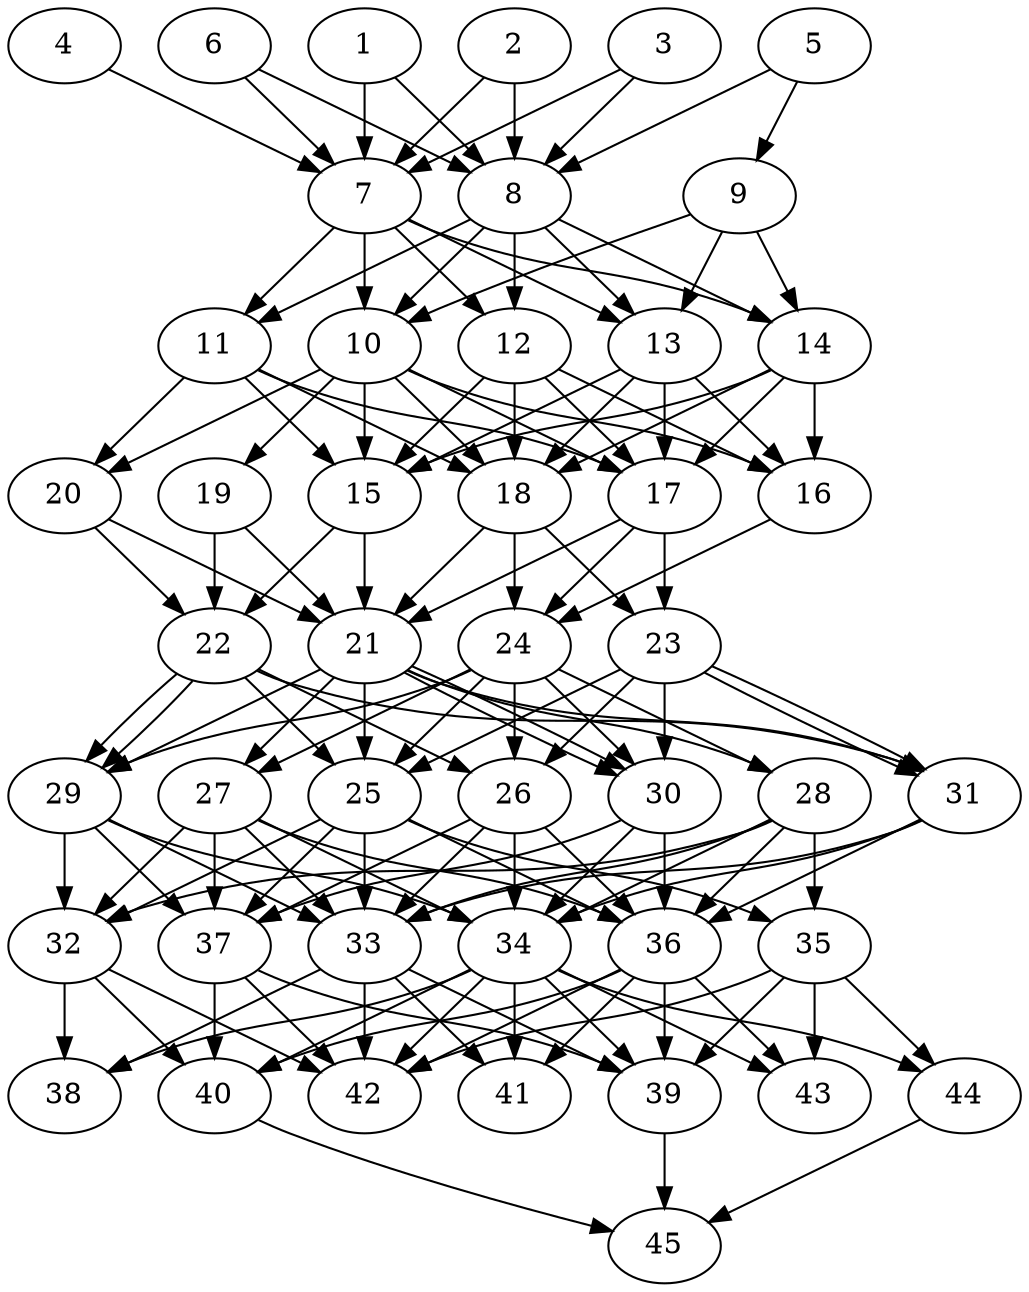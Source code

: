 // DAG automatically generated by daggen at Thu Oct  3 14:07:24 2019
// ./daggen --dot -n 45 --ccr 0.5 --fat 0.5 --regular 0.5 --density 0.9 --mindata 5242880 --maxdata 52428800 
digraph G {
  1 [size="83132416", alpha="0.18", expect_size="41566208"] 
  1 -> 7 [size ="41566208"]
  1 -> 8 [size ="41566208"]
  2 [size="37156864", alpha="0.18", expect_size="18578432"] 
  2 -> 7 [size ="18578432"]
  2 -> 8 [size ="18578432"]
  3 [size="62980096", alpha="0.12", expect_size="31490048"] 
  3 -> 7 [size ="31490048"]
  3 -> 8 [size ="31490048"]
  4 [size="72286208", alpha="0.01", expect_size="36143104"] 
  4 -> 7 [size ="36143104"]
  5 [size="102363136", alpha="0.02", expect_size="51181568"] 
  5 -> 8 [size ="51181568"]
  5 -> 9 [size ="51181568"]
  6 [size="45561856", alpha="0.09", expect_size="22780928"] 
  6 -> 7 [size ="22780928"]
  6 -> 8 [size ="22780928"]
  7 [size="91760640", alpha="0.04", expect_size="45880320"] 
  7 -> 10 [size ="45880320"]
  7 -> 11 [size ="45880320"]
  7 -> 12 [size ="45880320"]
  7 -> 13 [size ="45880320"]
  7 -> 14 [size ="45880320"]
  8 [size="51245056", alpha="0.05", expect_size="25622528"] 
  8 -> 10 [size ="25622528"]
  8 -> 11 [size ="25622528"]
  8 -> 12 [size ="25622528"]
  8 -> 13 [size ="25622528"]
  8 -> 14 [size ="25622528"]
  9 [size="97857536", alpha="0.09", expect_size="48928768"] 
  9 -> 10 [size ="48928768"]
  9 -> 13 [size ="48928768"]
  9 -> 14 [size ="48928768"]
  10 [size="78741504", alpha="0.05", expect_size="39370752"] 
  10 -> 15 [size ="39370752"]
  10 -> 16 [size ="39370752"]
  10 -> 17 [size ="39370752"]
  10 -> 18 [size ="39370752"]
  10 -> 19 [size ="39370752"]
  10 -> 20 [size ="39370752"]
  11 [size="32821248", alpha="0.16", expect_size="16410624"] 
  11 -> 15 [size ="16410624"]
  11 -> 17 [size ="16410624"]
  11 -> 18 [size ="16410624"]
  11 -> 20 [size ="16410624"]
  12 [size="24102912", alpha="0.18", expect_size="12051456"] 
  12 -> 15 [size ="12051456"]
  12 -> 16 [size ="12051456"]
  12 -> 17 [size ="12051456"]
  12 -> 18 [size ="12051456"]
  13 [size="13318144", alpha="0.03", expect_size="6659072"] 
  13 -> 15 [size ="6659072"]
  13 -> 16 [size ="6659072"]
  13 -> 17 [size ="6659072"]
  13 -> 18 [size ="6659072"]
  14 [size="70858752", alpha="0.20", expect_size="35429376"] 
  14 -> 15 [size ="35429376"]
  14 -> 16 [size ="35429376"]
  14 -> 17 [size ="35429376"]
  14 -> 18 [size ="35429376"]
  15 [size="74924032", alpha="0.13", expect_size="37462016"] 
  15 -> 21 [size ="37462016"]
  15 -> 22 [size ="37462016"]
  16 [size="84844544", alpha="0.05", expect_size="42422272"] 
  16 -> 24 [size ="42422272"]
  17 [size="31729664", alpha="0.06", expect_size="15864832"] 
  17 -> 21 [size ="15864832"]
  17 -> 23 [size ="15864832"]
  17 -> 24 [size ="15864832"]
  18 [size="50976768", alpha="0.17", expect_size="25488384"] 
  18 -> 21 [size ="25488384"]
  18 -> 23 [size ="25488384"]
  18 -> 24 [size ="25488384"]
  19 [size="73699328", alpha="0.19", expect_size="36849664"] 
  19 -> 21 [size ="36849664"]
  19 -> 22 [size ="36849664"]
  20 [size="22296576", alpha="0.14", expect_size="11148288"] 
  20 -> 21 [size ="11148288"]
  20 -> 22 [size ="11148288"]
  21 [size="45948928", alpha="0.04", expect_size="22974464"] 
  21 -> 25 [size ="22974464"]
  21 -> 27 [size ="22974464"]
  21 -> 28 [size ="22974464"]
  21 -> 29 [size ="22974464"]
  21 -> 30 [size ="22974464"]
  21 -> 30 [size ="22974464"]
  21 -> 31 [size ="22974464"]
  22 [size="25907200", alpha="0.01", expect_size="12953600"] 
  22 -> 25 [size ="12953600"]
  22 -> 26 [size ="12953600"]
  22 -> 29 [size ="12953600"]
  22 -> 29 [size ="12953600"]
  22 -> 31 [size ="12953600"]
  23 [size="15783936", alpha="0.08", expect_size="7891968"] 
  23 -> 25 [size ="7891968"]
  23 -> 26 [size ="7891968"]
  23 -> 30 [size ="7891968"]
  23 -> 31 [size ="7891968"]
  23 -> 31 [size ="7891968"]
  24 [size="28250112", alpha="0.08", expect_size="14125056"] 
  24 -> 25 [size ="14125056"]
  24 -> 26 [size ="14125056"]
  24 -> 27 [size ="14125056"]
  24 -> 28 [size ="14125056"]
  24 -> 29 [size ="14125056"]
  24 -> 30 [size ="14125056"]
  25 [size="27316224", alpha="0.08", expect_size="13658112"] 
  25 -> 32 [size ="13658112"]
  25 -> 33 [size ="13658112"]
  25 -> 35 [size ="13658112"]
  25 -> 36 [size ="13658112"]
  25 -> 37 [size ="13658112"]
  26 [size="90793984", alpha="0.15", expect_size="45396992"] 
  26 -> 33 [size ="45396992"]
  26 -> 34 [size ="45396992"]
  26 -> 36 [size ="45396992"]
  26 -> 37 [size ="45396992"]
  27 [size="18874368", alpha="0.20", expect_size="9437184"] 
  27 -> 32 [size ="9437184"]
  27 -> 33 [size ="9437184"]
  27 -> 34 [size ="9437184"]
  27 -> 36 [size ="9437184"]
  27 -> 37 [size ="9437184"]
  28 [size="46389248", alpha="0.13", expect_size="23194624"] 
  28 -> 32 [size ="23194624"]
  28 -> 33 [size ="23194624"]
  28 -> 34 [size ="23194624"]
  28 -> 35 [size ="23194624"]
  28 -> 36 [size ="23194624"]
  29 [size="32311296", alpha="0.05", expect_size="16155648"] 
  29 -> 32 [size ="16155648"]
  29 -> 33 [size ="16155648"]
  29 -> 34 [size ="16155648"]
  29 -> 37 [size ="16155648"]
  30 [size="27013120", alpha="0.11", expect_size="13506560"] 
  30 -> 34 [size ="13506560"]
  30 -> 36 [size ="13506560"]
  30 -> 37 [size ="13506560"]
  31 [size="92928000", alpha="0.02", expect_size="46464000"] 
  31 -> 33 [size ="46464000"]
  31 -> 34 [size ="46464000"]
  31 -> 36 [size ="46464000"]
  32 [size="19591168", alpha="0.15", expect_size="9795584"] 
  32 -> 38 [size ="9795584"]
  32 -> 40 [size ="9795584"]
  32 -> 42 [size ="9795584"]
  33 [size="22415360", alpha="0.10", expect_size="11207680"] 
  33 -> 38 [size ="11207680"]
  33 -> 39 [size ="11207680"]
  33 -> 41 [size ="11207680"]
  33 -> 42 [size ="11207680"]
  34 [size="59525120", alpha="0.17", expect_size="29762560"] 
  34 -> 38 [size ="29762560"]
  34 -> 39 [size ="29762560"]
  34 -> 40 [size ="29762560"]
  34 -> 41 [size ="29762560"]
  34 -> 42 [size ="29762560"]
  34 -> 43 [size ="29762560"]
  34 -> 44 [size ="29762560"]
  35 [size="98349056", alpha="0.18", expect_size="49174528"] 
  35 -> 39 [size ="49174528"]
  35 -> 42 [size ="49174528"]
  35 -> 43 [size ="49174528"]
  35 -> 44 [size ="49174528"]
  36 [size="42022912", alpha="0.14", expect_size="21011456"] 
  36 -> 39 [size ="21011456"]
  36 -> 40 [size ="21011456"]
  36 -> 41 [size ="21011456"]
  36 -> 42 [size ="21011456"]
  36 -> 43 [size ="21011456"]
  37 [size="19994624", alpha="0.15", expect_size="9997312"] 
  37 -> 39 [size ="9997312"]
  37 -> 40 [size ="9997312"]
  37 -> 42 [size ="9997312"]
  38 [size="19169280", alpha="0.05", expect_size="9584640"] 
  39 [size="80306176", alpha="0.08", expect_size="40153088"] 
  39 -> 45 [size ="40153088"]
  40 [size="102035456", alpha="0.13", expect_size="51017728"] 
  40 -> 45 [size ="51017728"]
  41 [size="58243072", alpha="0.06", expect_size="29121536"] 
  42 [size="65634304", alpha="0.03", expect_size="32817152"] 
  43 [size="43460608", alpha="0.00", expect_size="21730304"] 
  44 [size="88922112", alpha="0.01", expect_size="44461056"] 
  44 -> 45 [size ="44461056"]
  45 [size="73650176", alpha="0.06", expect_size="36825088"] 
}
